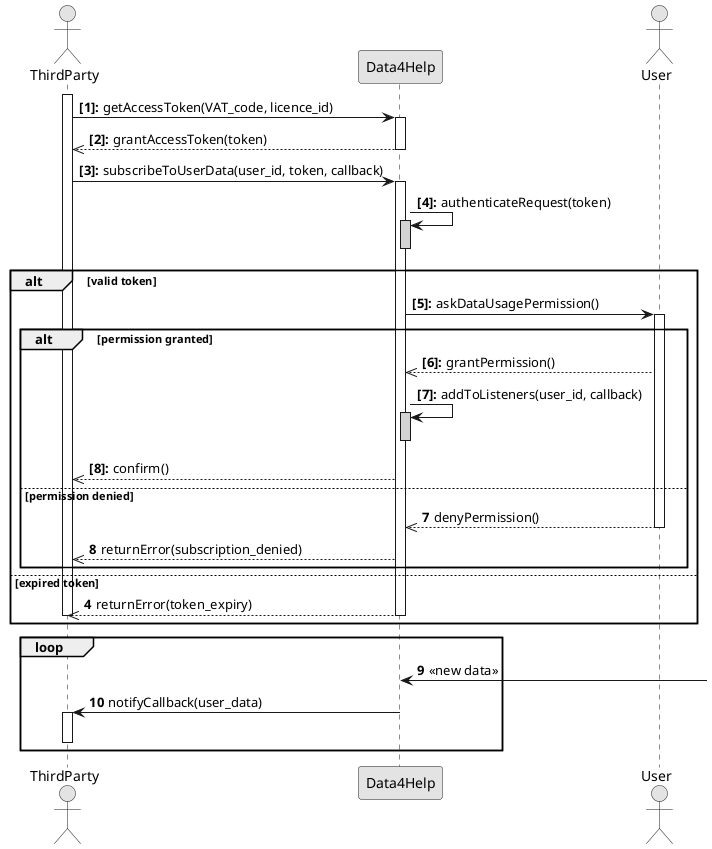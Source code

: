 @startuml

autonumber "<b>[0]:</b>"
skinparam monochrome  true

actor ThirdParty
participant Data4Help
actor User

activate ThirdParty

ThirdParty -> Data4Help : getAccessToken(VAT_code, licence_id)
activate Data4Help
Data4Help -->> ThirdParty : grantAccessToken(token)
deactivate Data4Help

ThirdParty -> Data4Help : subscribeToUserData(user_id, token, callback)
activate Data4Help
Data4Help -> Data4Help : authenticateRequest(token)
activate Data4Help #lightgrey 
deactivate Data4Help

alt valid token
	
	Data4Help -> User : askDataUsagePermission()
	activate User
	
	alt permission granted
		User -->> Data4Help : grantPermission()
		Data4Help -> Data4Help : addToListeners(user_id, callback)
		activate Data4Help #lightgrey 
		deactivate Data4Help
		Data4Help -->> ThirdParty : confirm()
	
	else permission denied
		autonumber 7
		User -->> Data4Help : denyPermission()
		deactivate User
		Data4Help -->> ThirdParty : returnError(subscription_denied)
		
	end
	
else expired token
	autonumber 4
	Data4Help -->> ThirdParty : returnError(token_expiry)
	deactivate Data4Help
	deactivate ThirdParty
end

loop 
autonumber 9
Data4Help <- : <<new data>>
Data4Help -> ThirdParty : notifyCallback(user_data)

activate ThirdParty
deactivate ThirdParty
end

@enduml